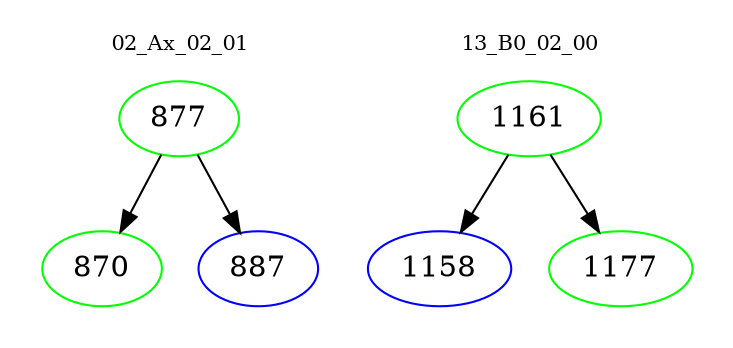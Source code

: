 digraph{
subgraph cluster_0 {
color = white
label = "02_Ax_02_01";
fontsize=10;
T0_877 [label="877", color="green"]
T0_877 -> T0_870 [color="black"]
T0_870 [label="870", color="green"]
T0_877 -> T0_887 [color="black"]
T0_887 [label="887", color="blue"]
}
subgraph cluster_1 {
color = white
label = "13_B0_02_00";
fontsize=10;
T1_1161 [label="1161", color="green"]
T1_1161 -> T1_1158 [color="black"]
T1_1158 [label="1158", color="blue"]
T1_1161 -> T1_1177 [color="black"]
T1_1177 [label="1177", color="green"]
}
}
